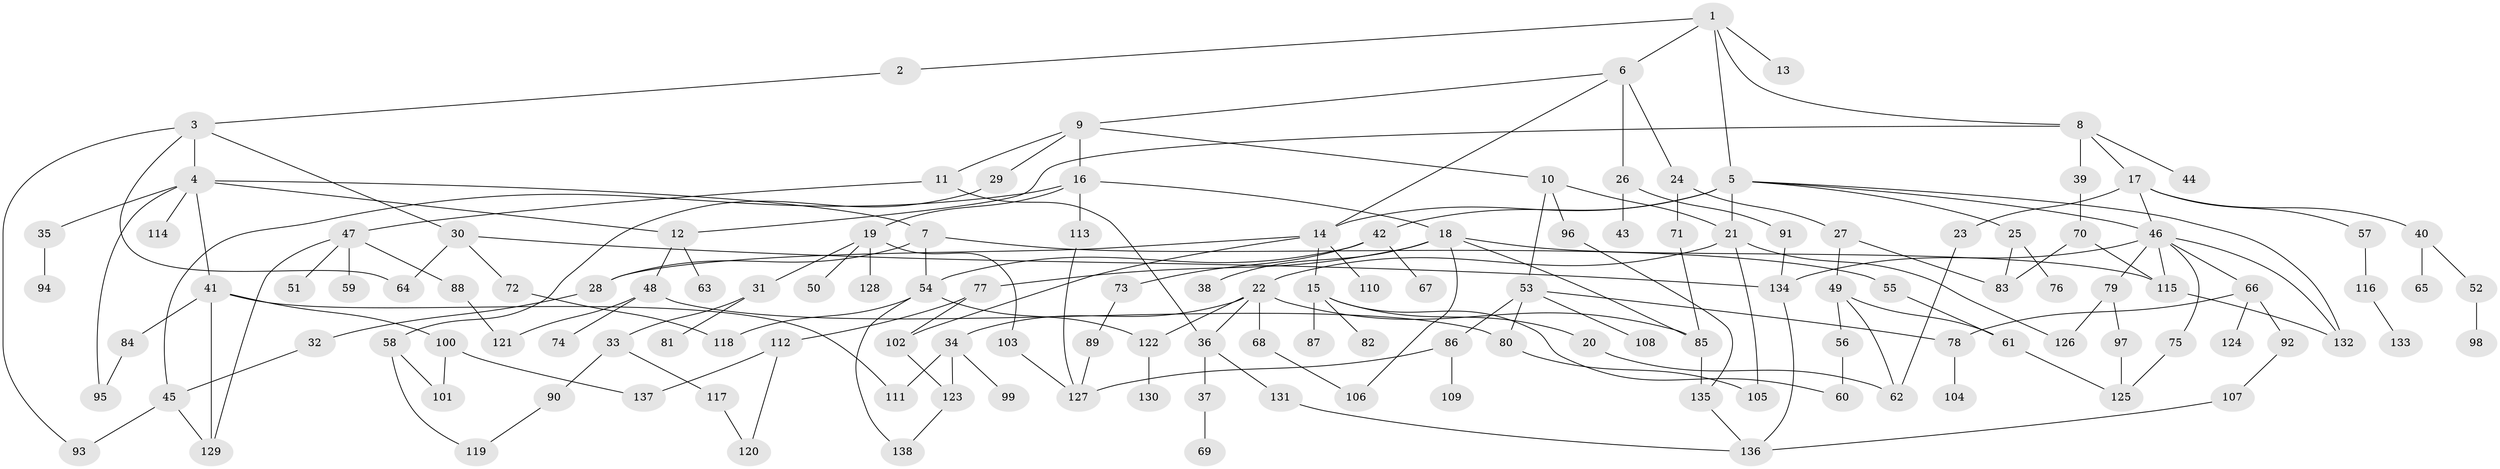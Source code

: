 // Generated by graph-tools (version 1.1) at 2025/10/02/27/25 16:10:51]
// undirected, 138 vertices, 189 edges
graph export_dot {
graph [start="1"]
  node [color=gray90,style=filled];
  1;
  2;
  3;
  4;
  5;
  6;
  7;
  8;
  9;
  10;
  11;
  12;
  13;
  14;
  15;
  16;
  17;
  18;
  19;
  20;
  21;
  22;
  23;
  24;
  25;
  26;
  27;
  28;
  29;
  30;
  31;
  32;
  33;
  34;
  35;
  36;
  37;
  38;
  39;
  40;
  41;
  42;
  43;
  44;
  45;
  46;
  47;
  48;
  49;
  50;
  51;
  52;
  53;
  54;
  55;
  56;
  57;
  58;
  59;
  60;
  61;
  62;
  63;
  64;
  65;
  66;
  67;
  68;
  69;
  70;
  71;
  72;
  73;
  74;
  75;
  76;
  77;
  78;
  79;
  80;
  81;
  82;
  83;
  84;
  85;
  86;
  87;
  88;
  89;
  90;
  91;
  92;
  93;
  94;
  95;
  96;
  97;
  98;
  99;
  100;
  101;
  102;
  103;
  104;
  105;
  106;
  107;
  108;
  109;
  110;
  111;
  112;
  113;
  114;
  115;
  116;
  117;
  118;
  119;
  120;
  121;
  122;
  123;
  124;
  125;
  126;
  127;
  128;
  129;
  130;
  131;
  132;
  133;
  134;
  135;
  136;
  137;
  138;
  1 -- 2;
  1 -- 5;
  1 -- 6;
  1 -- 8;
  1 -- 13;
  2 -- 3;
  3 -- 4;
  3 -- 30;
  3 -- 93;
  3 -- 64;
  4 -- 7;
  4 -- 12;
  4 -- 35;
  4 -- 41;
  4 -- 95;
  4 -- 114;
  5 -- 14;
  5 -- 21;
  5 -- 25;
  5 -- 42;
  5 -- 46;
  5 -- 132;
  6 -- 9;
  6 -- 24;
  6 -- 26;
  6 -- 14;
  7 -- 55;
  7 -- 54;
  7 -- 28;
  8 -- 17;
  8 -- 39;
  8 -- 44;
  8 -- 12;
  9 -- 10;
  9 -- 11;
  9 -- 16;
  9 -- 29;
  10 -- 53;
  10 -- 96;
  10 -- 21;
  11 -- 36;
  11 -- 47;
  12 -- 48;
  12 -- 63;
  14 -- 15;
  14 -- 28;
  14 -- 110;
  14 -- 102;
  15 -- 20;
  15 -- 60;
  15 -- 82;
  15 -- 87;
  16 -- 18;
  16 -- 19;
  16 -- 45;
  16 -- 113;
  17 -- 23;
  17 -- 40;
  17 -- 57;
  17 -- 46;
  18 -- 38;
  18 -- 77;
  18 -- 85;
  18 -- 106;
  18 -- 115;
  19 -- 31;
  19 -- 50;
  19 -- 103;
  19 -- 128;
  20 -- 62;
  21 -- 22;
  21 -- 105;
  21 -- 126;
  22 -- 34;
  22 -- 68;
  22 -- 122;
  22 -- 36;
  22 -- 85;
  23 -- 62;
  24 -- 27;
  24 -- 71;
  25 -- 76;
  25 -- 83;
  26 -- 43;
  26 -- 91;
  27 -- 49;
  27 -- 83;
  28 -- 32;
  29 -- 58;
  30 -- 64;
  30 -- 72;
  30 -- 134;
  31 -- 33;
  31 -- 81;
  32 -- 45;
  33 -- 90;
  33 -- 117;
  34 -- 99;
  34 -- 123;
  34 -- 111;
  35 -- 94;
  36 -- 37;
  36 -- 131;
  37 -- 69;
  39 -- 70;
  40 -- 52;
  40 -- 65;
  41 -- 84;
  41 -- 100;
  41 -- 111;
  41 -- 129;
  42 -- 54;
  42 -- 67;
  42 -- 73;
  45 -- 129;
  45 -- 93;
  46 -- 66;
  46 -- 75;
  46 -- 79;
  46 -- 115;
  46 -- 132;
  46 -- 134;
  47 -- 51;
  47 -- 59;
  47 -- 88;
  47 -- 129;
  48 -- 74;
  48 -- 80;
  48 -- 121;
  49 -- 56;
  49 -- 61;
  49 -- 62;
  52 -- 98;
  53 -- 86;
  53 -- 108;
  53 -- 80;
  53 -- 78;
  54 -- 118;
  54 -- 138;
  54 -- 122;
  55 -- 61;
  56 -- 60;
  57 -- 116;
  58 -- 101;
  58 -- 119;
  61 -- 125;
  66 -- 78;
  66 -- 92;
  66 -- 124;
  68 -- 106;
  70 -- 83;
  70 -- 115;
  71 -- 85;
  72 -- 118;
  73 -- 89;
  75 -- 125;
  77 -- 102;
  77 -- 112;
  78 -- 104;
  79 -- 97;
  79 -- 126;
  80 -- 105;
  84 -- 95;
  85 -- 135;
  86 -- 109;
  86 -- 127;
  88 -- 121;
  89 -- 127;
  90 -- 119;
  91 -- 134;
  92 -- 107;
  96 -- 135;
  97 -- 125;
  100 -- 137;
  100 -- 101;
  102 -- 123;
  103 -- 127;
  107 -- 136;
  112 -- 120;
  112 -- 137;
  113 -- 127;
  115 -- 132;
  116 -- 133;
  117 -- 120;
  122 -- 130;
  123 -- 138;
  131 -- 136;
  134 -- 136;
  135 -- 136;
}

